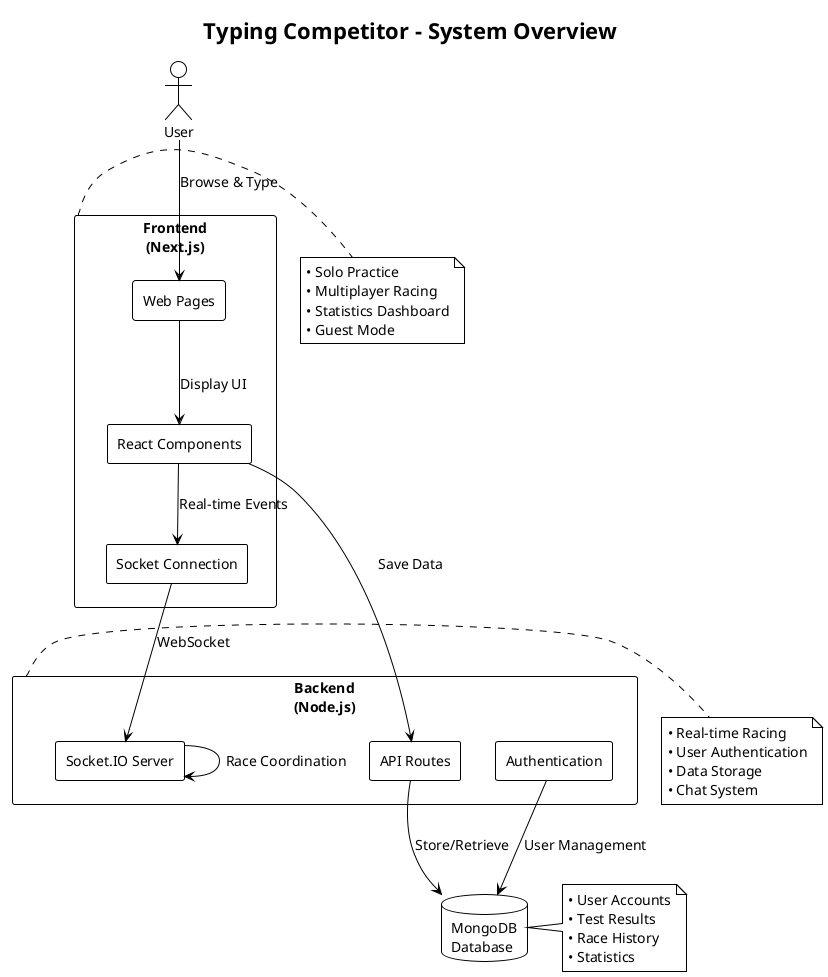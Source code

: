 @startuml Simple Architecture

title Typing Competitor - System Overview

!theme plain
skinparam backgroundColor white
skinparam defaultFontSize 14

' User
actor User

' Frontend
rectangle "Frontend\n(Next.js)" as Frontend {
  rectangle "Web Pages" as Pages
  rectangle "React Components" as Components
  rectangle "Socket Connection" as Socket
}

' Backend
rectangle "Backend\n(Node.js)" as Backend {
  rectangle "API Routes" as API
  rectangle "Socket.IO Server" as SocketServer
  rectangle "Authentication" as Auth
}

' Database
database "MongoDB\nDatabase" as DB

' Connections
User --> Pages : Browse & Type
Pages --> Components : Display UI
Components --> Socket : Real-time Events
Socket --> SocketServer : WebSocket
Components --> API : Save Data
API --> DB : Store/Retrieve
Auth --> DB : User Management
SocketServer --> SocketServer : Race Coordination

note right of Frontend
  • Solo Practice
  • Multiplayer Racing
  • Statistics Dashboard
  • Guest Mode
end note

note right of Backend
  • Real-time Racing
  • User Authentication
  • Data Storage
  • Chat System
end note

note right of DB
  • User Accounts
  • Test Results
  • Race History
  • Statistics
end note

@enduml

